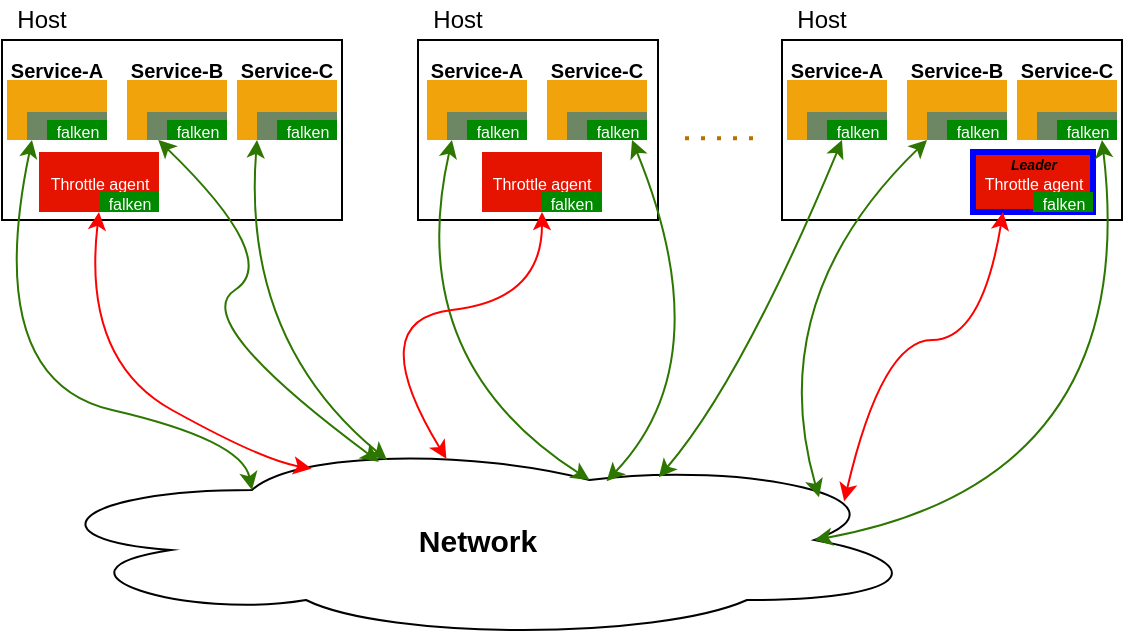 <mxfile version="14.2.9" type="github">
  <diagram id="BSTLE7_yzejE6WdxNYc8" name="Page-1">
    <mxGraphModel dx="938" dy="536" grid="1" gridSize="10" guides="1" tooltips="1" connect="1" arrows="1" fold="1" page="1" pageScale="1" pageWidth="850" pageHeight="1100" math="0" shadow="0">
      <root>
        <mxCell id="0" />
        <mxCell id="1" parent="0" />
        <mxCell id="Sye2rz8z6Uivf4PvG4rr-3" value="" style="rounded=0;whiteSpace=wrap;html=1;" parent="1" vertex="1">
          <mxGeometry x="110" y="150" width="170" height="90" as="geometry" />
        </mxCell>
        <mxCell id="Sye2rz8z6Uivf4PvG4rr-17" value="&lt;b&gt;&lt;font style=&quot;font-size: 15px&quot;&gt;Network&lt;/font&gt;&lt;/b&gt;" style="ellipse;shape=cloud;whiteSpace=wrap;html=1;" parent="1" vertex="1">
          <mxGeometry x="122.5" y="350" width="450" height="100" as="geometry" />
        </mxCell>
        <mxCell id="Sye2rz8z6Uivf4PvG4rr-18" value="" style="curved=1;endArrow=classic;html=1;startArrow=classic;startFill=1;entryX=0.25;entryY=1;entryDx=0;entryDy=0;exitX=0.25;exitY=0.25;exitDx=0;exitDy=0;exitPerimeter=0;fillColor=#60a917;strokeColor=#2D7600;" parent="1" source="Sye2rz8z6Uivf4PvG4rr-17" target="Sye2rz8z6Uivf4PvG4rr-4" edge="1">
          <mxGeometry width="50" height="50" relative="1" as="geometry">
            <mxPoint x="330" y="350" as="sourcePoint" />
            <mxPoint x="380" y="300" as="targetPoint" />
            <Array as="points">
              <mxPoint x="230" y="350" />
              <mxPoint x="100" y="320" />
            </Array>
          </mxGeometry>
        </mxCell>
        <mxCell id="Sye2rz8z6Uivf4PvG4rr-20" value="" style="curved=1;endArrow=classic;html=1;startArrow=classic;startFill=1;entryX=0.141;entryY=1;entryDx=0;entryDy=0;exitX=0.391;exitY=0.109;exitDx=0;exitDy=0;exitPerimeter=0;fillColor=#60a917;strokeColor=#2D7600;entryPerimeter=0;" parent="1" source="Sye2rz8z6Uivf4PvG4rr-17" target="UTH4l14dTVkqmEDSazQt-22" edge="1">
          <mxGeometry width="50" height="50" relative="1" as="geometry">
            <mxPoint x="242.5" y="425" as="sourcePoint" />
            <mxPoint x="360" y="280" as="targetPoint" />
            <Array as="points">
              <mxPoint x="203" y="290" />
              <mxPoint x="250" y="260" />
            </Array>
          </mxGeometry>
        </mxCell>
        <mxCell id="Sye2rz8z6Uivf4PvG4rr-21" value="" style="curved=1;endArrow=classic;html=1;startArrow=classic;startFill=1;entryX=0;entryY=1;entryDx=0;entryDy=0;exitX=0.4;exitY=0.1;exitDx=0;exitDy=0;exitPerimeter=0;fillColor=#60a917;strokeColor=#2D7600;" parent="1" source="Sye2rz8z6Uivf4PvG4rr-17" target="UTH4l14dTVkqmEDSazQt-34" edge="1">
          <mxGeometry width="50" height="50" relative="1" as="geometry">
            <mxPoint x="401.25" y="410" as="sourcePoint" />
            <mxPoint x="520" y="274" as="targetPoint" />
            <Array as="points">
              <mxPoint x="230" y="300" />
            </Array>
          </mxGeometry>
        </mxCell>
        <mxCell id="UTH4l14dTVkqmEDSazQt-14" value="" style="group" vertex="1" connectable="0" parent="1">
          <mxGeometry x="110" y="160" width="55" height="40" as="geometry" />
        </mxCell>
        <mxCell id="Sye2rz8z6Uivf4PvG4rr-4" value="&lt;div style=&quot;text-align: justify&quot;&gt;&lt;br&gt;&lt;/div&gt;" style="rounded=0;whiteSpace=wrap;html=1;fillColor=#f0a30a;fontColor=#ffffff;strokeColor=none;align=center;" parent="UTH4l14dTVkqmEDSazQt-14" vertex="1">
          <mxGeometry x="2.5" y="10" width="50" height="30" as="geometry" />
        </mxCell>
        <mxCell id="UTH4l14dTVkqmEDSazQt-13" value="&lt;font style=&quot;font-size: 10px&quot;&gt;&lt;b&gt;Service-A&lt;/b&gt;&lt;/font&gt;" style="text;html=1;strokeColor=none;fillColor=none;align=center;verticalAlign=middle;whiteSpace=wrap;rounded=0;" vertex="1" parent="UTH4l14dTVkqmEDSazQt-14">
          <mxGeometry width="55" height="10" as="geometry" />
        </mxCell>
        <mxCell id="UTH4l14dTVkqmEDSazQt-4" value="" style="group" vertex="1" connectable="0" parent="1">
          <mxGeometry x="122.5" y="186" width="40" height="14" as="geometry" />
        </mxCell>
        <mxCell id="UTH4l14dTVkqmEDSazQt-1" value="" style="rounded=0;whiteSpace=wrap;html=1;fillColor=#6d8764;fontColor=#ffffff;strokeColor=none;" vertex="1" parent="UTH4l14dTVkqmEDSazQt-4">
          <mxGeometry width="40" height="14" as="geometry" />
        </mxCell>
        <mxCell id="UTH4l14dTVkqmEDSazQt-3" value="&lt;font style=&quot;font-size: 8px&quot;&gt;falken&lt;/font&gt;" style="rounded=0;whiteSpace=wrap;html=1;fillColor=#008a00;fontColor=#ffffff;strokeColor=none;" vertex="1" parent="UTH4l14dTVkqmEDSazQt-4">
          <mxGeometry x="10" y="4" width="30" height="10" as="geometry" />
        </mxCell>
        <mxCell id="UTH4l14dTVkqmEDSazQt-6" value="" style="group" vertex="1" connectable="0" parent="UTH4l14dTVkqmEDSazQt-4">
          <mxGeometry width="40" height="14" as="geometry" />
        </mxCell>
        <mxCell id="UTH4l14dTVkqmEDSazQt-7" value="" style="rounded=0;whiteSpace=wrap;html=1;fillColor=#6d8764;fontColor=#ffffff;strokeColor=none;" vertex="1" parent="UTH4l14dTVkqmEDSazQt-6">
          <mxGeometry width="40" height="14" as="geometry" />
        </mxCell>
        <mxCell id="UTH4l14dTVkqmEDSazQt-8" value="&lt;font style=&quot;font-size: 8px&quot;&gt;falken&lt;/font&gt;" style="rounded=0;whiteSpace=wrap;html=1;fillColor=#008a00;fontColor=#ffffff;strokeColor=none;" vertex="1" parent="UTH4l14dTVkqmEDSazQt-6">
          <mxGeometry x="10" y="4" width="30" height="10" as="geometry" />
        </mxCell>
        <mxCell id="UTH4l14dTVkqmEDSazQt-15" value="" style="group" vertex="1" connectable="0" parent="1">
          <mxGeometry x="170" y="160" width="55" height="40" as="geometry" />
        </mxCell>
        <mxCell id="UTH4l14dTVkqmEDSazQt-16" value="&lt;div style=&quot;text-align: justify&quot;&gt;&lt;br&gt;&lt;/div&gt;" style="rounded=0;whiteSpace=wrap;html=1;fillColor=#f0a30a;fontColor=#ffffff;strokeColor=none;align=center;" vertex="1" parent="UTH4l14dTVkqmEDSazQt-15">
          <mxGeometry x="2.5" y="10" width="50" height="30" as="geometry" />
        </mxCell>
        <mxCell id="UTH4l14dTVkqmEDSazQt-17" value="&lt;font style=&quot;font-size: 10px&quot;&gt;&lt;b&gt;Service-B&lt;/b&gt;&lt;/font&gt;" style="text;html=1;strokeColor=none;fillColor=none;align=center;verticalAlign=middle;whiteSpace=wrap;rounded=0;" vertex="1" parent="UTH4l14dTVkqmEDSazQt-15">
          <mxGeometry width="55" height="10" as="geometry" />
        </mxCell>
        <mxCell id="UTH4l14dTVkqmEDSazQt-18" value="" style="group" vertex="1" connectable="0" parent="1">
          <mxGeometry x="182.5" y="186" width="40" height="14" as="geometry" />
        </mxCell>
        <mxCell id="UTH4l14dTVkqmEDSazQt-19" value="" style="rounded=0;whiteSpace=wrap;html=1;fillColor=#6d8764;fontColor=#ffffff;strokeColor=none;" vertex="1" parent="UTH4l14dTVkqmEDSazQt-18">
          <mxGeometry width="40" height="14" as="geometry" />
        </mxCell>
        <mxCell id="UTH4l14dTVkqmEDSazQt-20" value="&lt;font style=&quot;font-size: 8px&quot;&gt;falken&lt;/font&gt;" style="rounded=0;whiteSpace=wrap;html=1;fillColor=#008a00;fontColor=#ffffff;strokeColor=none;" vertex="1" parent="UTH4l14dTVkqmEDSazQt-18">
          <mxGeometry x="10" y="4" width="30" height="10" as="geometry" />
        </mxCell>
        <mxCell id="UTH4l14dTVkqmEDSazQt-21" value="" style="group" vertex="1" connectable="0" parent="UTH4l14dTVkqmEDSazQt-18">
          <mxGeometry width="40" height="14" as="geometry" />
        </mxCell>
        <mxCell id="UTH4l14dTVkqmEDSazQt-22" value="" style="rounded=0;whiteSpace=wrap;html=1;fillColor=#6d8764;fontColor=#ffffff;strokeColor=none;" vertex="1" parent="UTH4l14dTVkqmEDSazQt-21">
          <mxGeometry width="40" height="14" as="geometry" />
        </mxCell>
        <mxCell id="UTH4l14dTVkqmEDSazQt-23" value="&lt;font style=&quot;font-size: 8px&quot;&gt;falken&lt;/font&gt;" style="rounded=0;whiteSpace=wrap;html=1;fillColor=#008a00;fontColor=#ffffff;strokeColor=none;" vertex="1" parent="UTH4l14dTVkqmEDSazQt-21">
          <mxGeometry x="10" y="4" width="30" height="10" as="geometry" />
        </mxCell>
        <mxCell id="UTH4l14dTVkqmEDSazQt-27" value="" style="group" vertex="1" connectable="0" parent="1">
          <mxGeometry x="225" y="160" width="55" height="40" as="geometry" />
        </mxCell>
        <mxCell id="UTH4l14dTVkqmEDSazQt-28" value="&lt;div style=&quot;text-align: justify&quot;&gt;&lt;br&gt;&lt;/div&gt;" style="rounded=0;whiteSpace=wrap;html=1;fillColor=#f0a30a;fontColor=#ffffff;strokeColor=none;align=center;" vertex="1" parent="UTH4l14dTVkqmEDSazQt-27">
          <mxGeometry x="2.5" y="10" width="50" height="30" as="geometry" />
        </mxCell>
        <mxCell id="UTH4l14dTVkqmEDSazQt-29" value="&lt;font style=&quot;font-size: 10px&quot;&gt;&lt;b&gt;Service-C&lt;/b&gt;&lt;/font&gt;" style="text;html=1;strokeColor=none;fillColor=none;align=center;verticalAlign=middle;whiteSpace=wrap;rounded=0;" vertex="1" parent="UTH4l14dTVkqmEDSazQt-27">
          <mxGeometry width="55" height="10" as="geometry" />
        </mxCell>
        <mxCell id="UTH4l14dTVkqmEDSazQt-30" value="" style="group" vertex="1" connectable="0" parent="1">
          <mxGeometry x="237.5" y="186" width="40" height="14" as="geometry" />
        </mxCell>
        <mxCell id="UTH4l14dTVkqmEDSazQt-31" value="" style="rounded=0;whiteSpace=wrap;html=1;fillColor=#6d8764;fontColor=#ffffff;strokeColor=none;" vertex="1" parent="UTH4l14dTVkqmEDSazQt-30">
          <mxGeometry width="40" height="14" as="geometry" />
        </mxCell>
        <mxCell id="UTH4l14dTVkqmEDSazQt-32" value="&lt;font style=&quot;font-size: 8px&quot;&gt;falken&lt;/font&gt;" style="rounded=0;whiteSpace=wrap;html=1;fillColor=#008a00;fontColor=#ffffff;strokeColor=none;" vertex="1" parent="UTH4l14dTVkqmEDSazQt-30">
          <mxGeometry x="10" y="4" width="30" height="10" as="geometry" />
        </mxCell>
        <mxCell id="UTH4l14dTVkqmEDSazQt-33" value="" style="group" vertex="1" connectable="0" parent="UTH4l14dTVkqmEDSazQt-30">
          <mxGeometry width="40" height="14" as="geometry" />
        </mxCell>
        <mxCell id="UTH4l14dTVkqmEDSazQt-34" value="" style="rounded=0;whiteSpace=wrap;html=1;fillColor=#6d8764;fontColor=#ffffff;strokeColor=none;" vertex="1" parent="UTH4l14dTVkqmEDSazQt-33">
          <mxGeometry width="40" height="14" as="geometry" />
        </mxCell>
        <mxCell id="UTH4l14dTVkqmEDSazQt-35" value="&lt;font style=&quot;font-size: 8px&quot;&gt;falken&lt;/font&gt;" style="rounded=0;whiteSpace=wrap;html=1;fillColor=#008a00;fontColor=#ffffff;strokeColor=none;" vertex="1" parent="UTH4l14dTVkqmEDSazQt-33">
          <mxGeometry x="10" y="4" width="30" height="10" as="geometry" />
        </mxCell>
        <mxCell id="UTH4l14dTVkqmEDSazQt-42" value="Host" style="text;html=1;strokeColor=none;fillColor=none;align=center;verticalAlign=middle;whiteSpace=wrap;rounded=0;" vertex="1" parent="1">
          <mxGeometry x="110" y="130" width="40" height="20" as="geometry" />
        </mxCell>
        <mxCell id="UTH4l14dTVkqmEDSazQt-36" value="&lt;font style=&quot;font-size: 8px&quot;&gt;Throttle agent&lt;/font&gt;" style="rounded=0;whiteSpace=wrap;html=1;fillColor=#e51400;fontColor=#ffffff;strokeColor=none;" vertex="1" parent="1">
          <mxGeometry x="128.5" y="206" width="60" height="30" as="geometry" />
        </mxCell>
        <mxCell id="UTH4l14dTVkqmEDSazQt-38" value="&lt;font style=&quot;font-size: 8px&quot;&gt;falken&lt;/font&gt;" style="rounded=0;whiteSpace=wrap;html=1;fillColor=#008a00;fontColor=#ffffff;strokeColor=none;" vertex="1" parent="1">
          <mxGeometry x="158.5" y="226" width="30" height="10" as="geometry" />
        </mxCell>
        <mxCell id="UTH4l14dTVkqmEDSazQt-43" value="" style="curved=1;endArrow=classic;html=1;startArrow=classic;startFill=1;entryX=0.5;entryY=1;entryDx=0;entryDy=0;exitX=0.316;exitY=0.143;exitDx=0;exitDy=0;exitPerimeter=0;fillColor=#60a917;strokeColor=#FF0000;" edge="1" parent="1" source="Sye2rz8z6Uivf4PvG4rr-17" target="UTH4l14dTVkqmEDSazQt-36">
          <mxGeometry width="50" height="50" relative="1" as="geometry">
            <mxPoint x="232.5" y="415.0" as="sourcePoint" />
            <mxPoint x="135" y="210.0" as="targetPoint" />
            <Array as="points">
              <mxPoint x="240" y="360" />
              <mxPoint x="150" y="310" />
            </Array>
          </mxGeometry>
        </mxCell>
        <mxCell id="UTH4l14dTVkqmEDSazQt-44" value="" style="rounded=0;whiteSpace=wrap;html=1;" vertex="1" parent="1">
          <mxGeometry x="318" y="150" width="120" height="90" as="geometry" />
        </mxCell>
        <mxCell id="UTH4l14dTVkqmEDSazQt-45" value="" style="group" vertex="1" connectable="0" parent="1">
          <mxGeometry x="320" y="160" width="55" height="40" as="geometry" />
        </mxCell>
        <mxCell id="UTH4l14dTVkqmEDSazQt-46" value="&lt;div style=&quot;text-align: justify&quot;&gt;&lt;br&gt;&lt;/div&gt;" style="rounded=0;whiteSpace=wrap;html=1;fillColor=#f0a30a;fontColor=#ffffff;strokeColor=none;align=center;" vertex="1" parent="UTH4l14dTVkqmEDSazQt-45">
          <mxGeometry x="2.5" y="10" width="50" height="30" as="geometry" />
        </mxCell>
        <mxCell id="UTH4l14dTVkqmEDSazQt-47" value="&lt;font style=&quot;font-size: 10px&quot;&gt;&lt;b&gt;Service-A&lt;/b&gt;&lt;/font&gt;" style="text;html=1;strokeColor=none;fillColor=none;align=center;verticalAlign=middle;whiteSpace=wrap;rounded=0;" vertex="1" parent="UTH4l14dTVkqmEDSazQt-45">
          <mxGeometry width="55" height="10" as="geometry" />
        </mxCell>
        <mxCell id="UTH4l14dTVkqmEDSazQt-48" value="" style="group" vertex="1" connectable="0" parent="1">
          <mxGeometry x="332.5" y="186" width="40" height="14" as="geometry" />
        </mxCell>
        <mxCell id="UTH4l14dTVkqmEDSazQt-49" value="" style="rounded=0;whiteSpace=wrap;html=1;fillColor=#6d8764;fontColor=#ffffff;strokeColor=none;" vertex="1" parent="UTH4l14dTVkqmEDSazQt-48">
          <mxGeometry width="40" height="14" as="geometry" />
        </mxCell>
        <mxCell id="UTH4l14dTVkqmEDSazQt-50" value="&lt;font style=&quot;font-size: 8px&quot;&gt;falken&lt;/font&gt;" style="rounded=0;whiteSpace=wrap;html=1;fillColor=#008a00;fontColor=#ffffff;strokeColor=none;" vertex="1" parent="UTH4l14dTVkqmEDSazQt-48">
          <mxGeometry x="10" y="4" width="30" height="10" as="geometry" />
        </mxCell>
        <mxCell id="UTH4l14dTVkqmEDSazQt-51" value="" style="group" vertex="1" connectable="0" parent="UTH4l14dTVkqmEDSazQt-48">
          <mxGeometry width="40" height="14" as="geometry" />
        </mxCell>
        <mxCell id="UTH4l14dTVkqmEDSazQt-52" value="" style="rounded=0;whiteSpace=wrap;html=1;fillColor=#6d8764;fontColor=#ffffff;strokeColor=none;" vertex="1" parent="UTH4l14dTVkqmEDSazQt-51">
          <mxGeometry width="40" height="14" as="geometry" />
        </mxCell>
        <mxCell id="UTH4l14dTVkqmEDSazQt-53" value="&lt;font style=&quot;font-size: 8px&quot;&gt;falken&lt;/font&gt;" style="rounded=0;whiteSpace=wrap;html=1;fillColor=#008a00;fontColor=#ffffff;strokeColor=none;" vertex="1" parent="UTH4l14dTVkqmEDSazQt-51">
          <mxGeometry x="10" y="4" width="30" height="10" as="geometry" />
        </mxCell>
        <mxCell id="UTH4l14dTVkqmEDSazQt-63" value="" style="group" vertex="1" connectable="0" parent="1">
          <mxGeometry x="380" y="160" width="55" height="40" as="geometry" />
        </mxCell>
        <mxCell id="UTH4l14dTVkqmEDSazQt-64" value="&lt;div style=&quot;text-align: justify&quot;&gt;&lt;br&gt;&lt;/div&gt;" style="rounded=0;whiteSpace=wrap;html=1;fillColor=#f0a30a;fontColor=#ffffff;strokeColor=none;align=center;" vertex="1" parent="UTH4l14dTVkqmEDSazQt-63">
          <mxGeometry x="2.5" y="10" width="50" height="30" as="geometry" />
        </mxCell>
        <mxCell id="UTH4l14dTVkqmEDSazQt-65" value="&lt;font style=&quot;font-size: 10px&quot;&gt;&lt;b&gt;Service-C&lt;/b&gt;&lt;/font&gt;" style="text;html=1;strokeColor=none;fillColor=none;align=center;verticalAlign=middle;whiteSpace=wrap;rounded=0;" vertex="1" parent="UTH4l14dTVkqmEDSazQt-63">
          <mxGeometry width="55" height="10" as="geometry" />
        </mxCell>
        <mxCell id="UTH4l14dTVkqmEDSazQt-66" value="" style="group" vertex="1" connectable="0" parent="1">
          <mxGeometry x="392.5" y="186" width="40" height="14" as="geometry" />
        </mxCell>
        <mxCell id="UTH4l14dTVkqmEDSazQt-67" value="" style="rounded=0;whiteSpace=wrap;html=1;fillColor=#6d8764;fontColor=#ffffff;strokeColor=none;" vertex="1" parent="UTH4l14dTVkqmEDSazQt-66">
          <mxGeometry width="40" height="14" as="geometry" />
        </mxCell>
        <mxCell id="UTH4l14dTVkqmEDSazQt-68" value="&lt;font style=&quot;font-size: 8px&quot;&gt;falken&lt;/font&gt;" style="rounded=0;whiteSpace=wrap;html=1;fillColor=#008a00;fontColor=#ffffff;strokeColor=none;" vertex="1" parent="UTH4l14dTVkqmEDSazQt-66">
          <mxGeometry x="10" y="4" width="30" height="10" as="geometry" />
        </mxCell>
        <mxCell id="UTH4l14dTVkqmEDSazQt-69" value="" style="group" vertex="1" connectable="0" parent="UTH4l14dTVkqmEDSazQt-66">
          <mxGeometry width="40" height="14" as="geometry" />
        </mxCell>
        <mxCell id="UTH4l14dTVkqmEDSazQt-70" value="" style="rounded=0;whiteSpace=wrap;html=1;fillColor=#6d8764;fontColor=#ffffff;strokeColor=none;" vertex="1" parent="UTH4l14dTVkqmEDSazQt-69">
          <mxGeometry width="40" height="14" as="geometry" />
        </mxCell>
        <mxCell id="UTH4l14dTVkqmEDSazQt-71" value="&lt;font style=&quot;font-size: 8px&quot;&gt;falken&lt;/font&gt;" style="rounded=0;whiteSpace=wrap;html=1;fillColor=#008a00;fontColor=#ffffff;strokeColor=none;" vertex="1" parent="UTH4l14dTVkqmEDSazQt-69">
          <mxGeometry x="10" y="4" width="30" height="10" as="geometry" />
        </mxCell>
        <mxCell id="UTH4l14dTVkqmEDSazQt-72" value="Host" style="text;html=1;strokeColor=none;fillColor=none;align=center;verticalAlign=middle;whiteSpace=wrap;rounded=0;" vertex="1" parent="1">
          <mxGeometry x="318" y="130" width="40" height="20" as="geometry" />
        </mxCell>
        <mxCell id="UTH4l14dTVkqmEDSazQt-73" value="&lt;font style=&quot;font-size: 8px&quot;&gt;Throttle agent&lt;/font&gt;" style="rounded=0;whiteSpace=wrap;html=1;fillColor=#e51400;fontColor=#ffffff;strokeColor=none;" vertex="1" parent="1">
          <mxGeometry x="350" y="206" width="60" height="30" as="geometry" />
        </mxCell>
        <mxCell id="UTH4l14dTVkqmEDSazQt-74" value="&lt;font style=&quot;font-size: 8px&quot;&gt;falken&lt;/font&gt;" style="rounded=0;whiteSpace=wrap;html=1;fillColor=#008a00;fontColor=#ffffff;strokeColor=none;" vertex="1" parent="1">
          <mxGeometry x="380" y="226" width="30" height="10" as="geometry" />
        </mxCell>
        <mxCell id="UTH4l14dTVkqmEDSazQt-106" value="" style="curved=1;endArrow=classic;html=1;startArrow=classic;startFill=1;entryX=0.25;entryY=1;entryDx=0;entryDy=0;exitX=0.625;exitY=0.2;exitDx=0;exitDy=0;exitPerimeter=0;fillColor=#60a917;strokeColor=#2D7600;" edge="1" parent="1" source="Sye2rz8z6Uivf4PvG4rr-17" target="UTH4l14dTVkqmEDSazQt-46">
          <mxGeometry width="50" height="50" relative="1" as="geometry">
            <mxPoint x="245" y="385" as="sourcePoint" />
            <mxPoint x="135" y="210" as="targetPoint" />
            <Array as="points">
              <mxPoint x="310" y="310" />
            </Array>
          </mxGeometry>
        </mxCell>
        <mxCell id="UTH4l14dTVkqmEDSazQt-107" value="" style="curved=1;endArrow=classic;html=1;startArrow=classic;startFill=1;entryX=0.75;entryY=1;entryDx=0;entryDy=0;fillColor=#60a917;strokeColor=#2D7600;exitX=0.644;exitY=0.206;exitDx=0;exitDy=0;exitPerimeter=0;" edge="1" parent="1" source="Sye2rz8z6Uivf4PvG4rr-17" target="UTH4l14dTVkqmEDSazQt-71">
          <mxGeometry width="50" height="50" relative="1" as="geometry">
            <mxPoint x="420" y="370" as="sourcePoint" />
            <mxPoint x="345" y="210" as="targetPoint" />
            <Array as="points">
              <mxPoint x="470" y="310" />
            </Array>
          </mxGeometry>
        </mxCell>
        <mxCell id="UTH4l14dTVkqmEDSazQt-108" value="" style="curved=1;endArrow=classic;html=1;startArrow=classic;startFill=1;entryX=0.5;entryY=1;entryDx=0;entryDy=0;exitX=0.466;exitY=0.094;exitDx=0;exitDy=0;exitPerimeter=0;fillColor=#60a917;strokeColor=#FF0000;" edge="1" parent="1" source="Sye2rz8z6Uivf4PvG4rr-17" target="UTH4l14dTVkqmEDSazQt-73">
          <mxGeometry width="50" height="50" relative="1" as="geometry">
            <mxPoint x="274.7" y="374.3" as="sourcePoint" />
            <mxPoint x="169.5" y="248" as="targetPoint" />
            <Array as="points">
              <mxPoint x="290" y="290" />
              <mxPoint x="380" y="280" />
            </Array>
          </mxGeometry>
        </mxCell>
        <mxCell id="UTH4l14dTVkqmEDSazQt-111" value="" style="rounded=0;whiteSpace=wrap;html=1;" vertex="1" parent="1">
          <mxGeometry x="500" y="150" width="170" height="90" as="geometry" />
        </mxCell>
        <mxCell id="UTH4l14dTVkqmEDSazQt-112" value="" style="group" vertex="1" connectable="0" parent="1">
          <mxGeometry x="500" y="160" width="55" height="40" as="geometry" />
        </mxCell>
        <mxCell id="UTH4l14dTVkqmEDSazQt-113" value="&lt;div style=&quot;text-align: justify&quot;&gt;&lt;br&gt;&lt;/div&gt;" style="rounded=0;whiteSpace=wrap;html=1;fillColor=#f0a30a;fontColor=#ffffff;strokeColor=none;align=center;" vertex="1" parent="UTH4l14dTVkqmEDSazQt-112">
          <mxGeometry x="2.5" y="10" width="50" height="30" as="geometry" />
        </mxCell>
        <mxCell id="UTH4l14dTVkqmEDSazQt-114" value="&lt;font style=&quot;font-size: 10px&quot;&gt;&lt;b&gt;Service-A&lt;/b&gt;&lt;/font&gt;" style="text;html=1;strokeColor=none;fillColor=none;align=center;verticalAlign=middle;whiteSpace=wrap;rounded=0;" vertex="1" parent="UTH4l14dTVkqmEDSazQt-112">
          <mxGeometry width="55" height="10" as="geometry" />
        </mxCell>
        <mxCell id="UTH4l14dTVkqmEDSazQt-115" value="" style="group" vertex="1" connectable="0" parent="1">
          <mxGeometry x="512.5" y="186" width="40" height="14" as="geometry" />
        </mxCell>
        <mxCell id="UTH4l14dTVkqmEDSazQt-116" value="" style="rounded=0;whiteSpace=wrap;html=1;fillColor=#6d8764;fontColor=#ffffff;strokeColor=none;" vertex="1" parent="UTH4l14dTVkqmEDSazQt-115">
          <mxGeometry width="40" height="14" as="geometry" />
        </mxCell>
        <mxCell id="UTH4l14dTVkqmEDSazQt-117" value="&lt;font style=&quot;font-size: 8px&quot;&gt;falken&lt;/font&gt;" style="rounded=0;whiteSpace=wrap;html=1;fillColor=#008a00;fontColor=#ffffff;strokeColor=none;" vertex="1" parent="UTH4l14dTVkqmEDSazQt-115">
          <mxGeometry x="10" y="4" width="30" height="10" as="geometry" />
        </mxCell>
        <mxCell id="UTH4l14dTVkqmEDSazQt-118" value="" style="group" vertex="1" connectable="0" parent="UTH4l14dTVkqmEDSazQt-115">
          <mxGeometry width="40" height="14" as="geometry" />
        </mxCell>
        <mxCell id="UTH4l14dTVkqmEDSazQt-119" value="" style="rounded=0;whiteSpace=wrap;html=1;fillColor=#6d8764;fontColor=#ffffff;strokeColor=none;" vertex="1" parent="UTH4l14dTVkqmEDSazQt-118">
          <mxGeometry width="40" height="14" as="geometry" />
        </mxCell>
        <mxCell id="UTH4l14dTVkqmEDSazQt-120" value="&lt;font style=&quot;font-size: 8px&quot;&gt;falken&lt;/font&gt;" style="rounded=0;whiteSpace=wrap;html=1;fillColor=#008a00;fontColor=#ffffff;strokeColor=none;" vertex="1" parent="UTH4l14dTVkqmEDSazQt-118">
          <mxGeometry x="10" y="4" width="30" height="10" as="geometry" />
        </mxCell>
        <mxCell id="UTH4l14dTVkqmEDSazQt-121" value="" style="group" vertex="1" connectable="0" parent="1">
          <mxGeometry x="560" y="160" width="55" height="40" as="geometry" />
        </mxCell>
        <mxCell id="UTH4l14dTVkqmEDSazQt-122" value="&lt;div style=&quot;text-align: justify&quot;&gt;&lt;br&gt;&lt;/div&gt;" style="rounded=0;whiteSpace=wrap;html=1;fillColor=#f0a30a;fontColor=#ffffff;strokeColor=none;align=center;" vertex="1" parent="UTH4l14dTVkqmEDSazQt-121">
          <mxGeometry x="2.5" y="10" width="50" height="30" as="geometry" />
        </mxCell>
        <mxCell id="UTH4l14dTVkqmEDSazQt-123" value="&lt;font style=&quot;font-size: 10px&quot;&gt;&lt;b&gt;Service-B&lt;/b&gt;&lt;/font&gt;" style="text;html=1;strokeColor=none;fillColor=none;align=center;verticalAlign=middle;whiteSpace=wrap;rounded=0;" vertex="1" parent="UTH4l14dTVkqmEDSazQt-121">
          <mxGeometry width="55" height="10" as="geometry" />
        </mxCell>
        <mxCell id="UTH4l14dTVkqmEDSazQt-124" value="" style="group" vertex="1" connectable="0" parent="1">
          <mxGeometry x="572.5" y="186" width="40" height="14" as="geometry" />
        </mxCell>
        <mxCell id="UTH4l14dTVkqmEDSazQt-125" value="" style="rounded=0;whiteSpace=wrap;html=1;fillColor=#6d8764;fontColor=#ffffff;strokeColor=none;" vertex="1" parent="UTH4l14dTVkqmEDSazQt-124">
          <mxGeometry width="40" height="14" as="geometry" />
        </mxCell>
        <mxCell id="UTH4l14dTVkqmEDSazQt-126" value="&lt;font style=&quot;font-size: 8px&quot;&gt;falken&lt;/font&gt;" style="rounded=0;whiteSpace=wrap;html=1;fillColor=#008a00;fontColor=#ffffff;strokeColor=none;" vertex="1" parent="UTH4l14dTVkqmEDSazQt-124">
          <mxGeometry x="10" y="4" width="30" height="10" as="geometry" />
        </mxCell>
        <mxCell id="UTH4l14dTVkqmEDSazQt-127" value="" style="group" vertex="1" connectable="0" parent="UTH4l14dTVkqmEDSazQt-124">
          <mxGeometry width="40" height="14" as="geometry" />
        </mxCell>
        <mxCell id="UTH4l14dTVkqmEDSazQt-128" value="" style="rounded=0;whiteSpace=wrap;html=1;fillColor=#6d8764;fontColor=#ffffff;strokeColor=none;" vertex="1" parent="UTH4l14dTVkqmEDSazQt-127">
          <mxGeometry width="40" height="14" as="geometry" />
        </mxCell>
        <mxCell id="UTH4l14dTVkqmEDSazQt-129" value="&lt;font style=&quot;font-size: 8px&quot;&gt;falken&lt;/font&gt;" style="rounded=0;whiteSpace=wrap;html=1;fillColor=#008a00;fontColor=#ffffff;strokeColor=none;" vertex="1" parent="UTH4l14dTVkqmEDSazQt-127">
          <mxGeometry x="10" y="4" width="30" height="10" as="geometry" />
        </mxCell>
        <mxCell id="UTH4l14dTVkqmEDSazQt-130" value="" style="group" vertex="1" connectable="0" parent="1">
          <mxGeometry x="615" y="160" width="55" height="40" as="geometry" />
        </mxCell>
        <mxCell id="UTH4l14dTVkqmEDSazQt-131" value="&lt;div style=&quot;text-align: justify&quot;&gt;&lt;br&gt;&lt;/div&gt;" style="rounded=0;whiteSpace=wrap;html=1;fillColor=#f0a30a;fontColor=#ffffff;strokeColor=none;align=center;" vertex="1" parent="UTH4l14dTVkqmEDSazQt-130">
          <mxGeometry x="2.5" y="10" width="50" height="30" as="geometry" />
        </mxCell>
        <mxCell id="UTH4l14dTVkqmEDSazQt-132" value="&lt;font style=&quot;font-size: 10px&quot;&gt;&lt;b&gt;Service-C&lt;/b&gt;&lt;/font&gt;" style="text;html=1;strokeColor=none;fillColor=none;align=center;verticalAlign=middle;whiteSpace=wrap;rounded=0;" vertex="1" parent="UTH4l14dTVkqmEDSazQt-130">
          <mxGeometry width="55" height="10" as="geometry" />
        </mxCell>
        <mxCell id="UTH4l14dTVkqmEDSazQt-133" value="" style="group" vertex="1" connectable="0" parent="1">
          <mxGeometry x="627.5" y="186" width="40" height="14" as="geometry" />
        </mxCell>
        <mxCell id="UTH4l14dTVkqmEDSazQt-134" value="" style="rounded=0;whiteSpace=wrap;html=1;fillColor=#6d8764;fontColor=#ffffff;strokeColor=none;" vertex="1" parent="UTH4l14dTVkqmEDSazQt-133">
          <mxGeometry width="40" height="14" as="geometry" />
        </mxCell>
        <mxCell id="UTH4l14dTVkqmEDSazQt-135" value="&lt;font style=&quot;font-size: 8px&quot;&gt;falken&lt;/font&gt;" style="rounded=0;whiteSpace=wrap;html=1;fillColor=#008a00;fontColor=#ffffff;strokeColor=none;" vertex="1" parent="UTH4l14dTVkqmEDSazQt-133">
          <mxGeometry x="10" y="4" width="30" height="10" as="geometry" />
        </mxCell>
        <mxCell id="UTH4l14dTVkqmEDSazQt-136" value="" style="group" vertex="1" connectable="0" parent="UTH4l14dTVkqmEDSazQt-133">
          <mxGeometry width="40" height="14" as="geometry" />
        </mxCell>
        <mxCell id="UTH4l14dTVkqmEDSazQt-137" value="" style="rounded=0;whiteSpace=wrap;html=1;fillColor=#6d8764;fontColor=#ffffff;strokeColor=none;" vertex="1" parent="UTH4l14dTVkqmEDSazQt-136">
          <mxGeometry width="40" height="14" as="geometry" />
        </mxCell>
        <mxCell id="UTH4l14dTVkqmEDSazQt-138" value="&lt;font style=&quot;font-size: 8px&quot;&gt;falken&lt;/font&gt;" style="rounded=0;whiteSpace=wrap;html=1;fillColor=#008a00;fontColor=#ffffff;strokeColor=none;" vertex="1" parent="UTH4l14dTVkqmEDSazQt-136">
          <mxGeometry x="10" y="4" width="30" height="10" as="geometry" />
        </mxCell>
        <mxCell id="UTH4l14dTVkqmEDSazQt-139" value="Host" style="text;html=1;strokeColor=none;fillColor=none;align=center;verticalAlign=middle;whiteSpace=wrap;rounded=0;" vertex="1" parent="1">
          <mxGeometry x="500" y="130" width="40" height="20" as="geometry" />
        </mxCell>
        <mxCell id="UTH4l14dTVkqmEDSazQt-140" value="&lt;font style=&quot;font-size: 8px&quot;&gt;Throttle agent&lt;/font&gt;" style="rounded=0;whiteSpace=wrap;html=1;fillColor=#e51400;fontColor=#ffffff;strokeWidth=3;strokeColor=#0000FF;" vertex="1" parent="1">
          <mxGeometry x="595.5" y="206" width="60" height="30" as="geometry" />
        </mxCell>
        <mxCell id="UTH4l14dTVkqmEDSazQt-141" value="&lt;font style=&quot;font-size: 8px&quot;&gt;falken&lt;/font&gt;" style="rounded=0;whiteSpace=wrap;html=1;fillColor=#008a00;fontColor=#ffffff;strokeColor=none;" vertex="1" parent="1">
          <mxGeometry x="625.5" y="226" width="30" height="10" as="geometry" />
        </mxCell>
        <mxCell id="UTH4l14dTVkqmEDSazQt-142" value="" style="endArrow=none;dashed=1;html=1;dashPattern=1 3;strokeWidth=2;strokeColor=#BD7000;fillColor=#f0a30a;" edge="1" parent="1">
          <mxGeometry width="50" height="50" relative="1" as="geometry">
            <mxPoint x="485.5" y="199.17" as="sourcePoint" />
            <mxPoint x="450" y="199.17" as="targetPoint" />
          </mxGeometry>
        </mxCell>
        <mxCell id="UTH4l14dTVkqmEDSazQt-143" value="&lt;b&gt;&lt;font style=&quot;font-size: 7px&quot;&gt;&lt;i&gt;Leader&lt;/i&gt;&lt;/font&gt;&lt;/b&gt;" style="text;html=1;strokeColor=none;fillColor=none;align=center;verticalAlign=middle;whiteSpace=wrap;rounded=0;" vertex="1" parent="1">
          <mxGeometry x="611.75" y="206" width="27.5" height="10" as="geometry" />
        </mxCell>
        <mxCell id="UTH4l14dTVkqmEDSazQt-144" value="" style="curved=1;endArrow=classic;html=1;startArrow=classic;startFill=1;entryX=0.25;entryY=1;entryDx=0;entryDy=0;fillColor=#60a917;strokeColor=#2D7600;exitX=0.702;exitY=0.186;exitDx=0;exitDy=0;exitPerimeter=0;" edge="1" parent="1" source="Sye2rz8z6Uivf4PvG4rr-17" target="UTH4l14dTVkqmEDSazQt-120">
          <mxGeometry width="50" height="50" relative="1" as="geometry">
            <mxPoint x="422.3" y="380.6" as="sourcePoint" />
            <mxPoint x="435" y="210" as="targetPoint" />
            <Array as="points">
              <mxPoint x="480" y="320" />
            </Array>
          </mxGeometry>
        </mxCell>
        <mxCell id="UTH4l14dTVkqmEDSazQt-145" value="" style="curved=1;endArrow=classic;html=1;startArrow=classic;startFill=1;entryX=0.75;entryY=1;entryDx=0;entryDy=0;fillColor=#60a917;strokeColor=#2D7600;exitX=0.875;exitY=0.5;exitDx=0;exitDy=0;exitPerimeter=0;" edge="1" parent="1" source="Sye2rz8z6Uivf4PvG4rr-17" target="UTH4l14dTVkqmEDSazQt-138">
          <mxGeometry width="50" height="50" relative="1" as="geometry">
            <mxPoint x="448.4" y="378.6" as="sourcePoint" />
            <mxPoint x="540" y="210" as="targetPoint" />
            <Array as="points">
              <mxPoint x="680" y="370" />
            </Array>
          </mxGeometry>
        </mxCell>
        <mxCell id="UTH4l14dTVkqmEDSazQt-146" value="" style="curved=1;endArrow=classic;html=1;startArrow=classic;startFill=1;entryX=0;entryY=1;entryDx=0;entryDy=0;fillColor=#60a917;strokeColor=#2D7600;exitX=0.88;exitY=0.286;exitDx=0;exitDy=0;exitPerimeter=0;" edge="1" parent="1" source="Sye2rz8z6Uivf4PvG4rr-17" target="UTH4l14dTVkqmEDSazQt-128">
          <mxGeometry width="50" height="50" relative="1" as="geometry">
            <mxPoint x="458.4" y="388.6" as="sourcePoint" />
            <mxPoint x="550" y="220" as="targetPoint" />
            <Array as="points">
              <mxPoint x="490" y="280" />
            </Array>
          </mxGeometry>
        </mxCell>
        <mxCell id="UTH4l14dTVkqmEDSazQt-147" value="" style="curved=1;endArrow=classic;html=1;startArrow=classic;startFill=1;entryX=0.25;entryY=1;entryDx=0;entryDy=0;exitX=0.908;exitY=0.306;exitDx=0;exitDy=0;exitPerimeter=0;fillColor=#60a917;strokeColor=#FF0000;" edge="1" parent="1" source="Sye2rz8z6Uivf4PvG4rr-17" target="UTH4l14dTVkqmEDSazQt-140">
          <mxGeometry width="50" height="50" relative="1" as="geometry">
            <mxPoint x="342.2" y="369.4" as="sourcePoint" />
            <mxPoint x="390" y="246.0" as="targetPoint" />
            <Array as="points">
              <mxPoint x="550" y="300" />
              <mxPoint x="600" y="300" />
            </Array>
          </mxGeometry>
        </mxCell>
      </root>
    </mxGraphModel>
  </diagram>
</mxfile>
